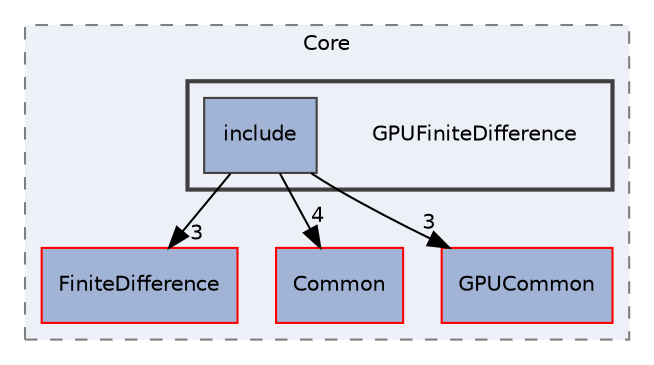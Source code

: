 digraph "GPUFiniteDifference"
{
 // LATEX_PDF_SIZE
  edge [fontname="Helvetica",fontsize="10",labelfontname="Helvetica",labelfontsize="10"];
  node [fontname="Helvetica",fontsize="10",shape=record];
  compound=true
  subgraph clusterdir_cac7f9cecb9aa42a0bd05452dddd8a21 {
    graph [ bgcolor="#edf0f7", pencolor="grey50", style="filled,dashed,", label="Core", fontname="Helvetica", fontsize="10", URL="dir_cac7f9cecb9aa42a0bd05452dddd8a21.html"]
  dir_f01494f6e3d4d50aecc6eeecc172cb41 [shape=box, label="FiniteDifference", style="filled,", fillcolor="#a2b4d6", color="red", URL="dir_f01494f6e3d4d50aecc6eeecc172cb41.html"];
  dir_d38764bbd2ed2fce86b6f67aad6c8758 [shape=box, label="Common", style="filled,", fillcolor="#a2b4d6", color="red", URL="dir_d38764bbd2ed2fce86b6f67aad6c8758.html"];
  dir_c33cbe94a8640e6fa88468267199b2f3 [shape=box, label="GPUCommon", style="filled,", fillcolor="#a2b4d6", color="red", URL="dir_c33cbe94a8640e6fa88468267199b2f3.html"];
  subgraph clusterdir_bd1f0f20dd49910fd3401f3a7f20f699 {
    graph [ bgcolor="#edf0f7", pencolor="grey25", style="filled,bold,", label="", fontname="Helvetica", fontsize="10", URL="dir_bd1f0f20dd49910fd3401f3a7f20f699.html"]
    dir_bd1f0f20dd49910fd3401f3a7f20f699 [shape=plaintext, label="GPUFiniteDifference"];
  dir_59099ad41e2b22376b491057559decd2 [shape=box, label="include", style="filled,", fillcolor="#a2b4d6", color="grey25", URL="dir_59099ad41e2b22376b491057559decd2.html"];
  }
  }
  dir_59099ad41e2b22376b491057559decd2->dir_c33cbe94a8640e6fa88468267199b2f3 [headlabel="3", labeldistance=1.5 headhref="dir_000065_000037.html"];
  dir_59099ad41e2b22376b491057559decd2->dir_d38764bbd2ed2fce86b6f67aad6c8758 [headlabel="4", labeldistance=1.5 headhref="dir_000065_000010.html"];
  dir_59099ad41e2b22376b491057559decd2->dir_f01494f6e3d4d50aecc6eeecc172cb41 [headlabel="3", labeldistance=1.5 headhref="dir_000065_000032.html"];
}
